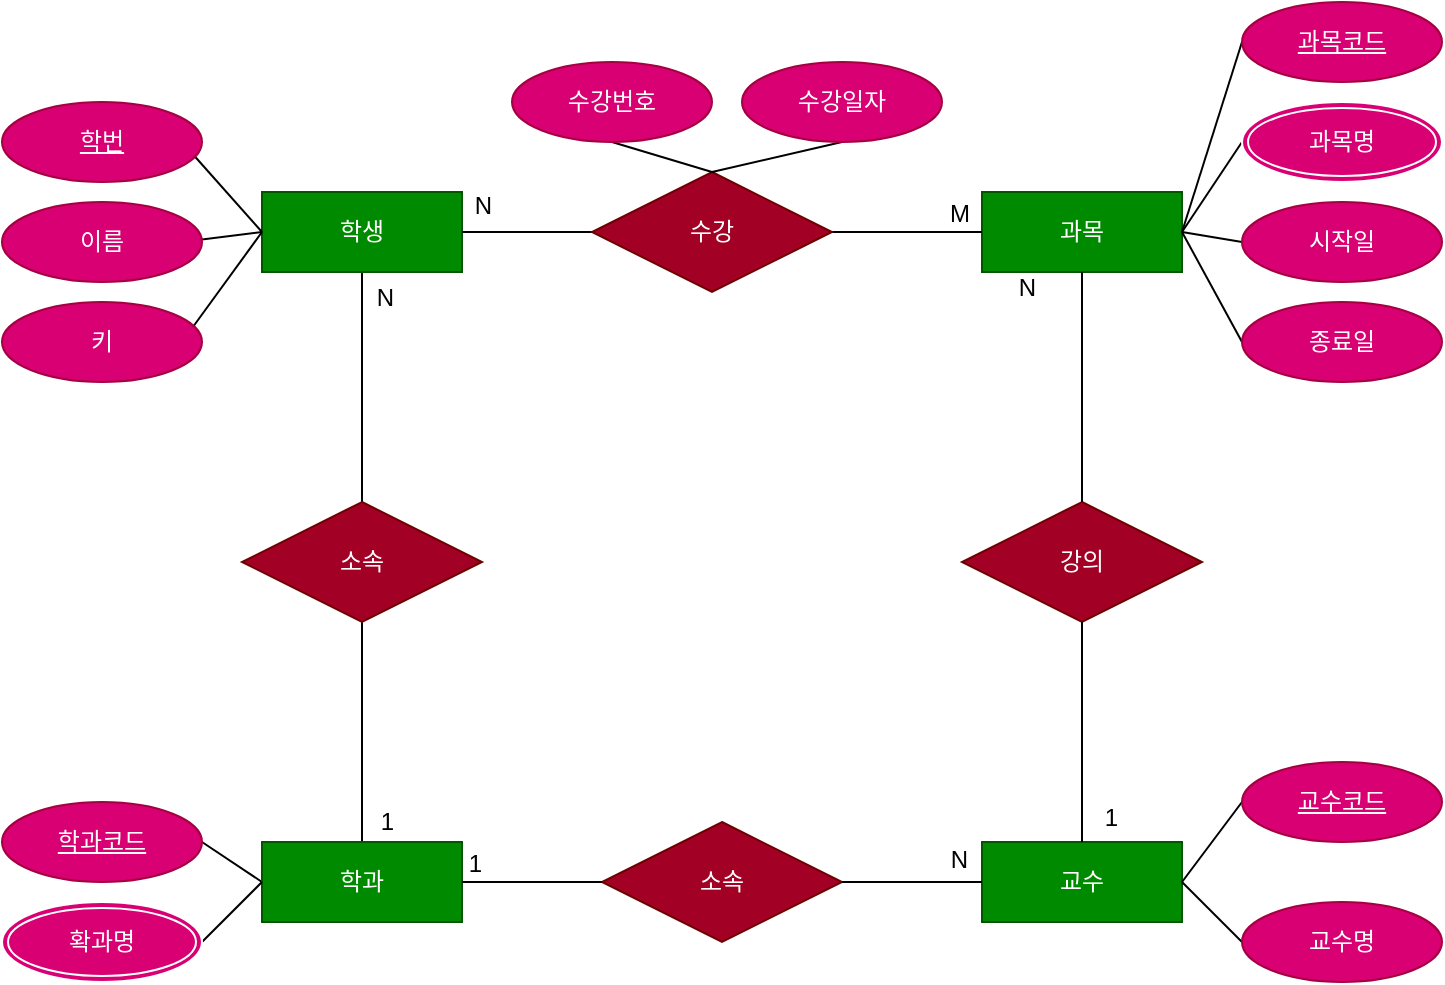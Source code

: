<mxfile>
    <diagram id="gRxCtsJwmW7Zo-YSuI8u" name="Page-1">
        <mxGraphModel dx="710" dy="1312" grid="1" gridSize="10" guides="1" tooltips="1" connect="1" arrows="1" fold="1" page="1" pageScale="1" pageWidth="850" pageHeight="1100" math="0" shadow="0">
            <root>
                <mxCell id="0"/>
                <mxCell id="1" parent="0"/>
                <mxCell id="2" value="교수" style="whiteSpace=wrap;html=1;align=center;fillColor=#008a00;fontColor=#ffffff;strokeColor=#005700;" vertex="1" parent="1">
                    <mxGeometry x="560" y="530" width="100" height="40" as="geometry"/>
                </mxCell>
                <mxCell id="pdVHyRsr99s49MNV4QZ1-88" style="edgeStyle=none;html=1;exitX=0.5;exitY=1;exitDx=0;exitDy=0;endArrow=none;endFill=0;" edge="1" parent="1" source="3" target="5">
                    <mxGeometry relative="1" as="geometry"/>
                </mxCell>
                <mxCell id="3" value="학생" style="whiteSpace=wrap;html=1;align=center;fillColor=#008a00;fontColor=#ffffff;strokeColor=#005700;" vertex="1" parent="1">
                    <mxGeometry x="200" y="205" width="100" height="40" as="geometry"/>
                </mxCell>
                <mxCell id="4" value="과목" style="whiteSpace=wrap;html=1;align=center;fillColor=#008a00;fontColor=#ffffff;strokeColor=#005700;" vertex="1" parent="1">
                    <mxGeometry x="560" y="205" width="100" height="40" as="geometry"/>
                </mxCell>
                <mxCell id="20" style="edgeStyle=none;html=1;exitX=0;exitY=0.5;exitDx=0;exitDy=0;entryX=1;entryY=0.5;entryDx=0;entryDy=0;endArrow=none;endFill=0;" edge="1" parent="1" source="5" target="26">
                    <mxGeometry relative="1" as="geometry">
                        <mxPoint x="190" y="730" as="targetPoint"/>
                    </mxGeometry>
                </mxCell>
                <mxCell id="5" value="학과" style="whiteSpace=wrap;html=1;align=center;fillColor=#008a00;fontColor=#ffffff;strokeColor=#005700;" vertex="1" parent="1">
                    <mxGeometry x="200" y="530" width="100" height="40" as="geometry"/>
                </mxCell>
                <mxCell id="19" style="edgeStyle=none;html=1;exitX=1;exitY=0.5;exitDx=0;exitDy=0;endArrow=none;endFill=0;entryX=0;entryY=0.5;entryDx=0;entryDy=0;" edge="1" parent="1" target="3">
                    <mxGeometry relative="1" as="geometry">
                        <mxPoint x="190" y="240" as="targetPoint"/>
                        <mxPoint x="160" y="280" as="sourcePoint"/>
                    </mxGeometry>
                </mxCell>
                <mxCell id="7" value="키" style="ellipse;whiteSpace=wrap;html=1;align=center;fillColor=#d80073;fontColor=#ffffff;strokeColor=#A50040;" vertex="1" parent="1">
                    <mxGeometry x="70" y="260" width="100" height="40" as="geometry"/>
                </mxCell>
                <mxCell id="18" style="edgeStyle=none;html=1;exitX=1;exitY=0.5;exitDx=0;exitDy=0;entryX=0;entryY=0.5;entryDx=0;entryDy=0;endArrow=none;endFill=0;" edge="1" parent="1" target="3">
                    <mxGeometry relative="1" as="geometry">
                        <mxPoint x="160" y="230" as="sourcePoint"/>
                    </mxGeometry>
                </mxCell>
                <mxCell id="8" value="이름" style="ellipse;whiteSpace=wrap;html=1;align=center;fillColor=#d80073;fontColor=#ffffff;strokeColor=#A50040;" vertex="1" parent="1">
                    <mxGeometry x="70" y="210" width="100" height="40" as="geometry"/>
                </mxCell>
                <mxCell id="21" style="edgeStyle=none;html=1;exitX=1;exitY=0.5;exitDx=0;exitDy=0;endArrow=none;endFill=0;entryX=0;entryY=0.5;entryDx=0;entryDy=0;" edge="1" parent="1" source="36" target="5">
                    <mxGeometry relative="1" as="geometry">
                        <mxPoint x="160" y="820" as="targetPoint"/>
                        <mxPoint x="190" y="780" as="sourcePoint"/>
                    </mxGeometry>
                </mxCell>
                <mxCell id="23" style="edgeStyle=none;html=1;exitX=0;exitY=0.5;exitDx=0;exitDy=0;endArrow=none;endFill=0;entryX=1;entryY=0.5;entryDx=0;entryDy=0;" edge="1" parent="1" source="11" target="2">
                    <mxGeometry relative="1" as="geometry">
                        <mxPoint x="1035" y="650" as="targetPoint"/>
                    </mxGeometry>
                </mxCell>
                <mxCell id="11" value="교수명" style="ellipse;whiteSpace=wrap;html=1;align=center;fillColor=#d80073;fontColor=#ffffff;strokeColor=#A50040;" vertex="1" parent="1">
                    <mxGeometry x="690" y="560" width="100" height="40" as="geometry"/>
                </mxCell>
                <mxCell id="22" style="edgeStyle=none;html=1;exitX=0;exitY=0.5;exitDx=0;exitDy=0;endArrow=none;endFill=0;entryX=1;entryY=0.5;entryDx=0;entryDy=0;" edge="1" parent="1" source="24" target="2">
                    <mxGeometry relative="1" as="geometry">
                        <mxPoint x="1045.0" y="555" as="sourcePoint"/>
                        <mxPoint x="655" y="570" as="targetPoint"/>
                    </mxGeometry>
                </mxCell>
                <mxCell id="15" style="html=1;exitX=1;exitY=0.5;exitDx=0;exitDy=0;entryX=0;entryY=0.5;entryDx=0;entryDy=0;verticalAlign=middle;endArrow=none;endFill=0;" edge="1" parent="1" target="3">
                    <mxGeometry relative="1" as="geometry">
                        <mxPoint x="160" y="180" as="sourcePoint"/>
                    </mxGeometry>
                </mxCell>
                <mxCell id="14" value="학번" style="ellipse;whiteSpace=wrap;html=1;align=center;fontStyle=4;fillColor=#d80073;fontColor=#ffffff;strokeColor=#A50040;" vertex="1" parent="1">
                    <mxGeometry x="70" y="160" width="100" height="40" as="geometry"/>
                </mxCell>
                <mxCell id="24" value="교수코드" style="ellipse;whiteSpace=wrap;html=1;align=center;fontStyle=4;fillColor=#d80073;fontColor=#ffffff;strokeColor=#A50040;" vertex="1" parent="1">
                    <mxGeometry x="690" y="490" width="100" height="40" as="geometry"/>
                </mxCell>
                <mxCell id="26" value="학과코드" style="ellipse;whiteSpace=wrap;html=1;align=center;fontStyle=4;fillColor=#d80073;fontColor=#ffffff;strokeColor=#A50040;" vertex="1" parent="1">
                    <mxGeometry x="70" y="510" width="100" height="40" as="geometry"/>
                </mxCell>
                <mxCell id="33" style="edgeStyle=none;html=1;exitX=0;exitY=0.5;exitDx=0;exitDy=0;entryX=1;entryY=0.5;entryDx=0;entryDy=0;endArrow=none;endFill=0;" edge="1" parent="1" source="27" target="4">
                    <mxGeometry relative="1" as="geometry"/>
                </mxCell>
                <mxCell id="27" value="시작일" style="ellipse;whiteSpace=wrap;html=1;align=center;fillColor=#d80073;fontColor=#ffffff;strokeColor=#A50040;" vertex="1" parent="1">
                    <mxGeometry x="690" y="210" width="100" height="40" as="geometry"/>
                </mxCell>
                <mxCell id="32" style="edgeStyle=none;html=1;entryX=1;entryY=0.5;entryDx=0;entryDy=0;endArrow=none;endFill=0;exitX=0;exitY=0.5;exitDx=0;exitDy=0;" edge="1" parent="1" source="35" target="4">
                    <mxGeometry relative="1" as="geometry">
                        <mxPoint x="680" y="110" as="sourcePoint"/>
                    </mxGeometry>
                </mxCell>
                <mxCell id="31" style="edgeStyle=none;html=1;exitX=0;exitY=0.5;exitDx=0;exitDy=0;entryX=1;entryY=0.5;entryDx=0;entryDy=0;endArrow=none;endFill=0;" edge="1" parent="1" source="29" target="4">
                    <mxGeometry relative="1" as="geometry"/>
                </mxCell>
                <mxCell id="29" value="과목코드" style="ellipse;whiteSpace=wrap;html=1;align=center;fontStyle=4;fillColor=#d80073;fontColor=#ffffff;strokeColor=#A50040;" vertex="1" parent="1">
                    <mxGeometry x="690" y="110" width="100" height="40" as="geometry"/>
                </mxCell>
                <mxCell id="34" style="edgeStyle=none;html=1;exitX=0;exitY=0.5;exitDx=0;exitDy=0;entryX=1;entryY=0.5;entryDx=0;entryDy=0;endArrow=none;endFill=0;" edge="1" parent="1" source="30" target="4">
                    <mxGeometry relative="1" as="geometry"/>
                </mxCell>
                <mxCell id="30" value="종료일" style="ellipse;whiteSpace=wrap;html=1;align=center;fillColor=#d80073;fontColor=#ffffff;strokeColor=#A50040;" vertex="1" parent="1">
                    <mxGeometry x="690" y="260" width="100" height="40" as="geometry"/>
                </mxCell>
                <mxCell id="35" value="과목명" style="ellipse;shape=doubleEllipse;margin=3;whiteSpace=wrap;html=1;align=center;fillColor=#d80073;fontColor=#ffffff;strokeColor=#FFFFFF;" vertex="1" parent="1">
                    <mxGeometry x="690" y="160" width="100" height="40" as="geometry"/>
                </mxCell>
                <mxCell id="36" value="확과명" style="ellipse;shape=doubleEllipse;margin=3;whiteSpace=wrap;html=1;align=center;strokeColor=#FFFFFF;fillColor=#d80073;fontColor=#ffffff;" vertex="1" parent="1">
                    <mxGeometry x="70" y="560" width="100" height="40" as="geometry"/>
                </mxCell>
                <mxCell id="38" value="강의" style="shape=rhombus;perimeter=rhombusPerimeter;whiteSpace=wrap;html=1;align=center;strokeColor=#6F0000;fillColor=#a20025;fontColor=#ffffff;" vertex="1" parent="1">
                    <mxGeometry x="550" y="360" width="120" height="60" as="geometry"/>
                </mxCell>
                <mxCell id="67" value="" style="endArrow=none;html=1;rounded=0;entryX=1;entryY=0.5;entryDx=0;entryDy=0;exitX=0;exitY=0.5;exitDx=0;exitDy=0;" edge="1" parent="1" source="4" target="3">
                    <mxGeometry relative="1" as="geometry">
                        <mxPoint x="330" y="580" as="sourcePoint"/>
                        <mxPoint x="490" y="580" as="targetPoint"/>
                    </mxGeometry>
                </mxCell>
                <mxCell id="68" value="M" style="resizable=0;html=1;align=left;verticalAlign=bottom;strokeColor=#FFFFFF;" connectable="0" vertex="1" parent="67">
                    <mxGeometry x="-1" relative="1" as="geometry">
                        <mxPoint x="-18" y="-1" as="offset"/>
                    </mxGeometry>
                </mxCell>
                <mxCell id="69" value="N" style="resizable=0;html=1;align=right;verticalAlign=bottom;strokeColor=#FFFFFF;" connectable="0" vertex="1" parent="67">
                    <mxGeometry x="1" relative="1" as="geometry">
                        <mxPoint x="15" y="-5" as="offset"/>
                    </mxGeometry>
                </mxCell>
                <mxCell id="pdVHyRsr99s49MNV4QZ1-95" value="N" style="resizable=0;html=1;align=right;verticalAlign=bottom;strokeColor=#FFFFFF;" connectable="0" vertex="1" parent="67">
                    <mxGeometry x="1" relative="1" as="geometry">
                        <mxPoint x="-34" y="41" as="offset"/>
                    </mxGeometry>
                </mxCell>
                <mxCell id="53" value="수강" style="shape=rhombus;perimeter=rhombusPerimeter;whiteSpace=wrap;html=1;align=center;strokeColor=#6F0000;fillColor=#a20025;fontColor=#ffffff;" vertex="1" parent="1">
                    <mxGeometry x="365" y="195" width="120" height="60" as="geometry"/>
                </mxCell>
                <mxCell id="72" value="" style="endArrow=none;html=1;rounded=0;entryX=0.5;entryY=1;entryDx=0;entryDy=0;exitX=0.5;exitY=0;exitDx=0;exitDy=0;" edge="1" parent="1" source="38" target="4">
                    <mxGeometry relative="1" as="geometry">
                        <mxPoint x="500" y="335" as="sourcePoint"/>
                        <mxPoint x="540" y="580" as="targetPoint"/>
                    </mxGeometry>
                </mxCell>
                <mxCell id="73" value="N" style="resizable=0;html=1;align=right;verticalAlign=bottom;strokeColor=#FFFFFF;" connectable="0" vertex="1" parent="72">
                    <mxGeometry x="1" relative="1" as="geometry">
                        <mxPoint x="-23" y="16" as="offset"/>
                    </mxGeometry>
                </mxCell>
                <mxCell id="76" value="" style="endArrow=none;html=1;rounded=0;entryX=0.5;entryY=0;entryDx=0;entryDy=0;exitX=0.5;exitY=1;exitDx=0;exitDy=0;" edge="1" parent="1" source="38" target="2">
                    <mxGeometry relative="1" as="geometry">
                        <mxPoint x="440" y="365" as="sourcePoint"/>
                        <mxPoint x="540" y="580" as="targetPoint"/>
                    </mxGeometry>
                </mxCell>
                <mxCell id="77" value="1" style="resizable=0;html=1;align=right;verticalAlign=bottom;strokeColor=#FFFFFF;" connectable="0" vertex="1" parent="76">
                    <mxGeometry x="1" relative="1" as="geometry">
                        <mxPoint x="18" y="-4" as="offset"/>
                    </mxGeometry>
                </mxCell>
                <mxCell id="Yq0HRWbkqAv49ib8gBFr-85" style="edgeStyle=none;html=1;exitX=0.5;exitY=1;exitDx=0;exitDy=0;entryX=0.5;entryY=0;entryDx=0;entryDy=0;endArrow=none;endFill=0;" edge="1" parent="1" source="Yq0HRWbkqAv49ib8gBFr-83" target="53">
                    <mxGeometry relative="1" as="geometry"/>
                </mxCell>
                <mxCell id="Yq0HRWbkqAv49ib8gBFr-83" value="수강번호" style="ellipse;whiteSpace=wrap;html=1;align=center;fillColor=#d80073;fontColor=#ffffff;strokeColor=#A50040;" vertex="1" parent="1">
                    <mxGeometry x="325" y="140" width="100" height="40" as="geometry"/>
                </mxCell>
                <mxCell id="Yq0HRWbkqAv49ib8gBFr-86" style="edgeStyle=none;html=1;exitX=0.5;exitY=1;exitDx=0;exitDy=0;entryX=0.5;entryY=0;entryDx=0;entryDy=0;endArrow=none;endFill=0;" edge="1" parent="1" source="Yq0HRWbkqAv49ib8gBFr-84" target="53">
                    <mxGeometry relative="1" as="geometry"/>
                </mxCell>
                <mxCell id="Yq0HRWbkqAv49ib8gBFr-84" value="수강일자" style="ellipse;whiteSpace=wrap;html=1;align=center;fillColor=#d80073;fontColor=#ffffff;strokeColor=#A50040;" vertex="1" parent="1">
                    <mxGeometry x="440" y="140" width="100" height="40" as="geometry"/>
                </mxCell>
                <mxCell id="37" value="소속" style="shape=rhombus;perimeter=rhombusPerimeter;whiteSpace=wrap;html=1;align=center;strokeColor=#6F0000;fillColor=#a20025;fontColor=#ffffff;" vertex="1" parent="1">
                    <mxGeometry x="190" y="360" width="120" height="60" as="geometry"/>
                </mxCell>
                <mxCell id="pdVHyRsr99s49MNV4QZ1-89" value="소속" style="shape=rhombus;perimeter=rhombusPerimeter;whiteSpace=wrap;html=1;align=center;strokeColor=#6F0000;fillColor=#a20025;fontColor=#ffffff;" vertex="1" parent="1">
                    <mxGeometry x="370" y="520" width="120" height="60" as="geometry"/>
                </mxCell>
                <mxCell id="pdVHyRsr99s49MNV4QZ1-91" value="" style="endArrow=none;html=1;rounded=0;entryX=0;entryY=0.5;entryDx=0;entryDy=0;exitX=1;exitY=0.5;exitDx=0;exitDy=0;" edge="1" parent="1" source="pdVHyRsr99s49MNV4QZ1-89" target="2">
                    <mxGeometry relative="1" as="geometry">
                        <mxPoint x="370" y="570" as="sourcePoint"/>
                        <mxPoint x="530" y="570" as="targetPoint"/>
                    </mxGeometry>
                </mxCell>
                <mxCell id="pdVHyRsr99s49MNV4QZ1-92" value="N" style="resizable=0;html=1;align=right;verticalAlign=bottom;strokeColor=#FFFFFF;" connectable="0" vertex="1" parent="pdVHyRsr99s49MNV4QZ1-91">
                    <mxGeometry x="1" relative="1" as="geometry">
                        <mxPoint x="-7" y="-3" as="offset"/>
                    </mxGeometry>
                </mxCell>
                <mxCell id="pdVHyRsr99s49MNV4QZ1-93" value="" style="endArrow=none;html=1;rounded=0;entryX=1;entryY=0.5;entryDx=0;entryDy=0;exitX=0;exitY=0.5;exitDx=0;exitDy=0;" edge="1" parent="1" source="pdVHyRsr99s49MNV4QZ1-89" target="5">
                    <mxGeometry relative="1" as="geometry">
                        <mxPoint x="370" y="570" as="sourcePoint"/>
                        <mxPoint x="530" y="570" as="targetPoint"/>
                    </mxGeometry>
                </mxCell>
                <mxCell id="pdVHyRsr99s49MNV4QZ1-94" value="1" style="resizable=0;html=1;align=right;verticalAlign=bottom;strokeColor=#FFFFFF;" connectable="0" vertex="1" parent="pdVHyRsr99s49MNV4QZ1-93">
                    <mxGeometry x="1" relative="1" as="geometry">
                        <mxPoint x="10" y="-1" as="offset"/>
                    </mxGeometry>
                </mxCell>
                <mxCell id="pdVHyRsr99s49MNV4QZ1-96" value="1" style="resizable=0;html=1;align=right;verticalAlign=bottom;strokeColor=#FFFFFF;" connectable="0" vertex="1" parent="pdVHyRsr99s49MNV4QZ1-93">
                    <mxGeometry x="1" relative="1" as="geometry">
                        <mxPoint x="-34" y="-22" as="offset"/>
                    </mxGeometry>
                </mxCell>
            </root>
        </mxGraphModel>
    </diagram>
    <diagram id="HlxcB9XYKevhwa3ISz-x" name="Page-2">
        <mxGraphModel dx="609" dy="1124" grid="1" gridSize="10" guides="1" tooltips="1" connect="1" arrows="1" fold="1" page="1" pageScale="1" pageWidth="850" pageHeight="1100" math="0" shadow="0">
            <root>
                <mxCell id="0"/>
                <mxCell id="1" parent="0"/>
            </root>
        </mxGraphModel>
    </diagram>
</mxfile>